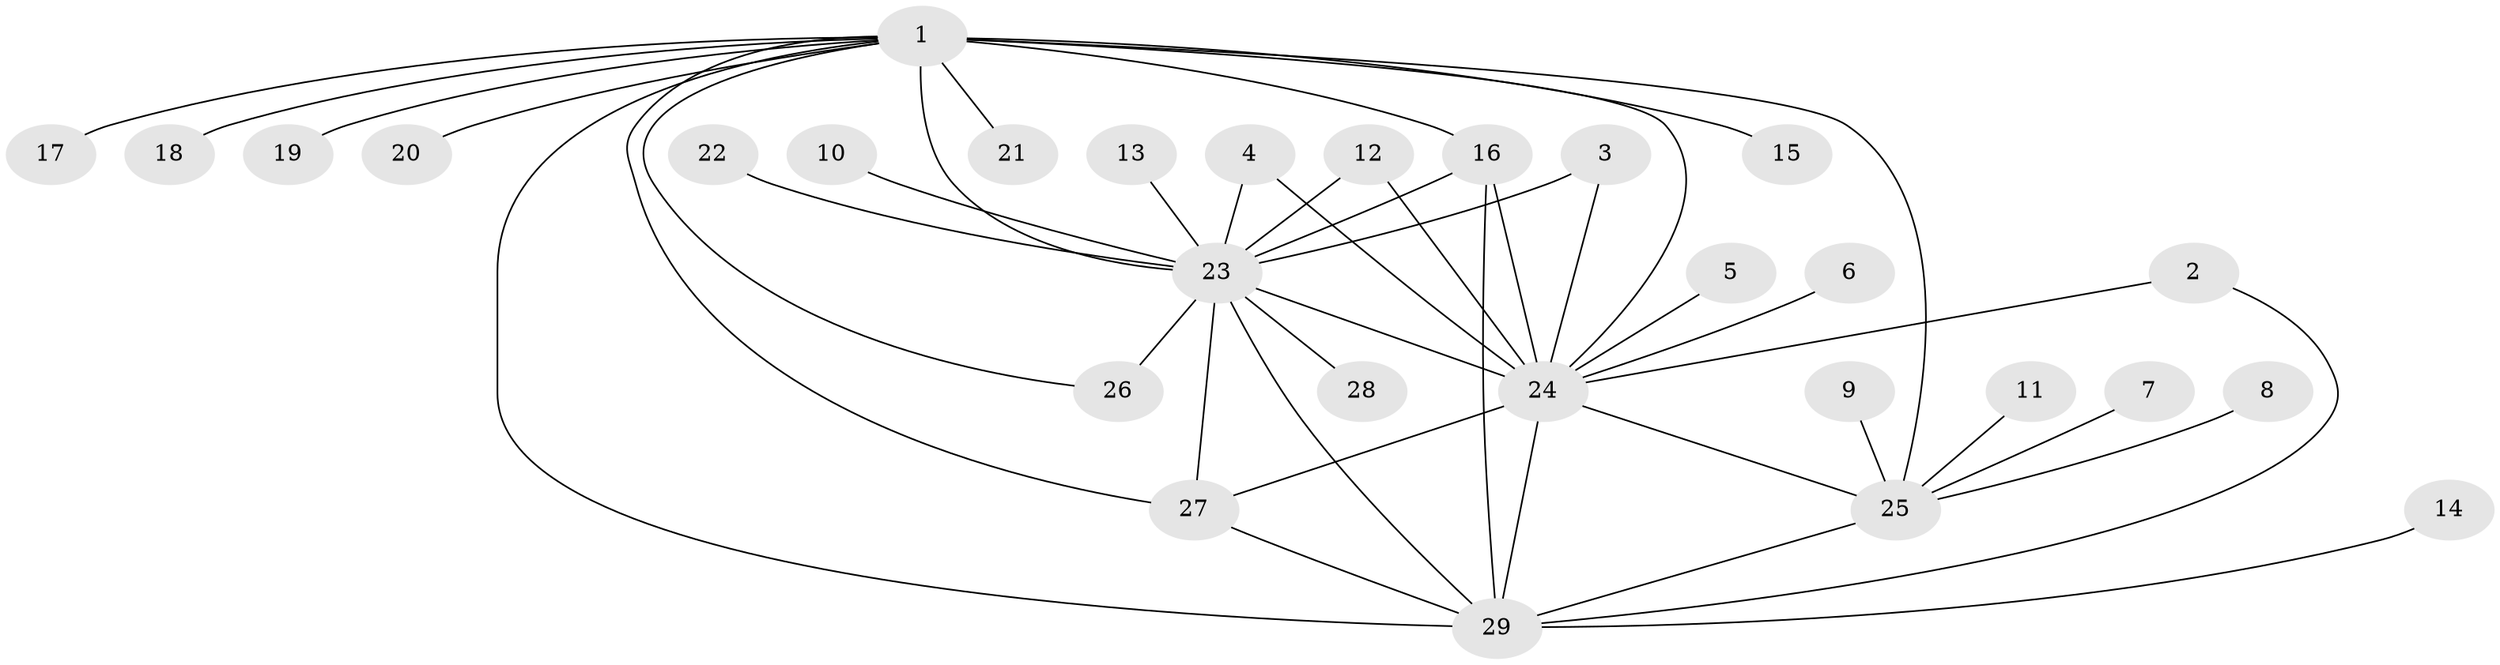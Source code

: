 // original degree distribution, {16: 0.017241379310344827, 6: 0.05172413793103448, 22: 0.017241379310344827, 10: 0.017241379310344827, 3: 0.08620689655172414, 20: 0.017241379310344827, 1: 0.43103448275862066, 2: 0.22413793103448276, 12: 0.017241379310344827, 4: 0.05172413793103448, 7: 0.034482758620689655, 5: 0.034482758620689655}
// Generated by graph-tools (version 1.1) at 2025/25/03/09/25 03:25:55]
// undirected, 29 vertices, 44 edges
graph export_dot {
graph [start="1"]
  node [color=gray90,style=filled];
  1;
  2;
  3;
  4;
  5;
  6;
  7;
  8;
  9;
  10;
  11;
  12;
  13;
  14;
  15;
  16;
  17;
  18;
  19;
  20;
  21;
  22;
  23;
  24;
  25;
  26;
  27;
  28;
  29;
  1 -- 15 [weight=1.0];
  1 -- 16 [weight=2.0];
  1 -- 17 [weight=1.0];
  1 -- 18 [weight=1.0];
  1 -- 19 [weight=1.0];
  1 -- 20 [weight=1.0];
  1 -- 21 [weight=1.0];
  1 -- 23 [weight=2.0];
  1 -- 24 [weight=2.0];
  1 -- 25 [weight=2.0];
  1 -- 26 [weight=1.0];
  1 -- 27 [weight=1.0];
  1 -- 29 [weight=1.0];
  2 -- 24 [weight=1.0];
  2 -- 29 [weight=1.0];
  3 -- 23 [weight=1.0];
  3 -- 24 [weight=1.0];
  4 -- 23 [weight=1.0];
  4 -- 24 [weight=1.0];
  5 -- 24 [weight=1.0];
  6 -- 24 [weight=1.0];
  7 -- 25 [weight=1.0];
  8 -- 25 [weight=1.0];
  9 -- 25 [weight=1.0];
  10 -- 23 [weight=1.0];
  11 -- 25 [weight=1.0];
  12 -- 23 [weight=1.0];
  12 -- 24 [weight=1.0];
  13 -- 23 [weight=1.0];
  14 -- 29 [weight=1.0];
  16 -- 23 [weight=2.0];
  16 -- 24 [weight=3.0];
  16 -- 29 [weight=1.0];
  22 -- 23 [weight=1.0];
  23 -- 24 [weight=2.0];
  23 -- 26 [weight=3.0];
  23 -- 27 [weight=2.0];
  23 -- 28 [weight=1.0];
  23 -- 29 [weight=2.0];
  24 -- 25 [weight=3.0];
  24 -- 27 [weight=4.0];
  24 -- 29 [weight=2.0];
  25 -- 29 [weight=1.0];
  27 -- 29 [weight=1.0];
}
